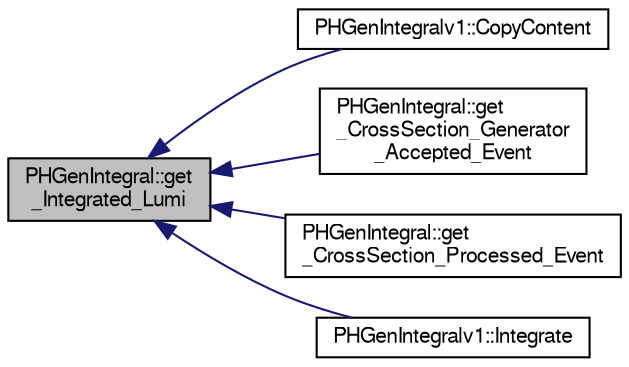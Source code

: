 digraph "PHGenIntegral::get_Integrated_Lumi"
{
  bgcolor="transparent";
  edge [fontname="FreeSans",fontsize="10",labelfontname="FreeSans",labelfontsize="10"];
  node [fontname="FreeSans",fontsize="10",shape=record];
  rankdir="LR";
  Node1 [label="PHGenIntegral::get\l_Integrated_Lumi",height=0.2,width=0.4,color="black", fillcolor="grey75", style="filled" fontcolor="black"];
  Node1 -> Node2 [dir="back",color="midnightblue",fontsize="10",style="solid",fontname="FreeSans"];
  Node2 [label="PHGenIntegralv1::CopyContent",height=0.2,width=0.4,color="black",URL="$dd/dd1/classPHGenIntegralv1.html#a17e1e970008419cb61fde210784d4caf"];
  Node1 -> Node3 [dir="back",color="midnightblue",fontsize="10",style="solid",fontname="FreeSans"];
  Node3 [label="PHGenIntegral::get\l_CrossSection_Generator\l_Accepted_Event",height=0.2,width=0.4,color="black",URL="$d8/d0e/classPHGenIntegral.html#ad1de91ef47f85897863ad4f391de497b",tooltip="cross sections for the events accepted by the event generator in pb "];
  Node1 -> Node4 [dir="back",color="midnightblue",fontsize="10",style="solid",fontname="FreeSans"];
  Node4 [label="PHGenIntegral::get\l_CrossSection_Processed_Event",height=0.2,width=0.4,color="black",URL="$d8/d0e/classPHGenIntegral.html#a2d655672dbf38a73326e8b4d0249252c",tooltip="cross sections for the processed events in pb "];
  Node1 -> Node5 [dir="back",color="midnightblue",fontsize="10",style="solid",fontname="FreeSans"];
  Node5 [label="PHGenIntegralv1::Integrate",height=0.2,width=0.4,color="black",URL="$dd/dd1/classPHGenIntegralv1.html#a01c26ea7a843403554dcbe6471df49d9",tooltip="For integral objects, e.g. integrated luminosity counter, integrate with another object from another ..."];
}
